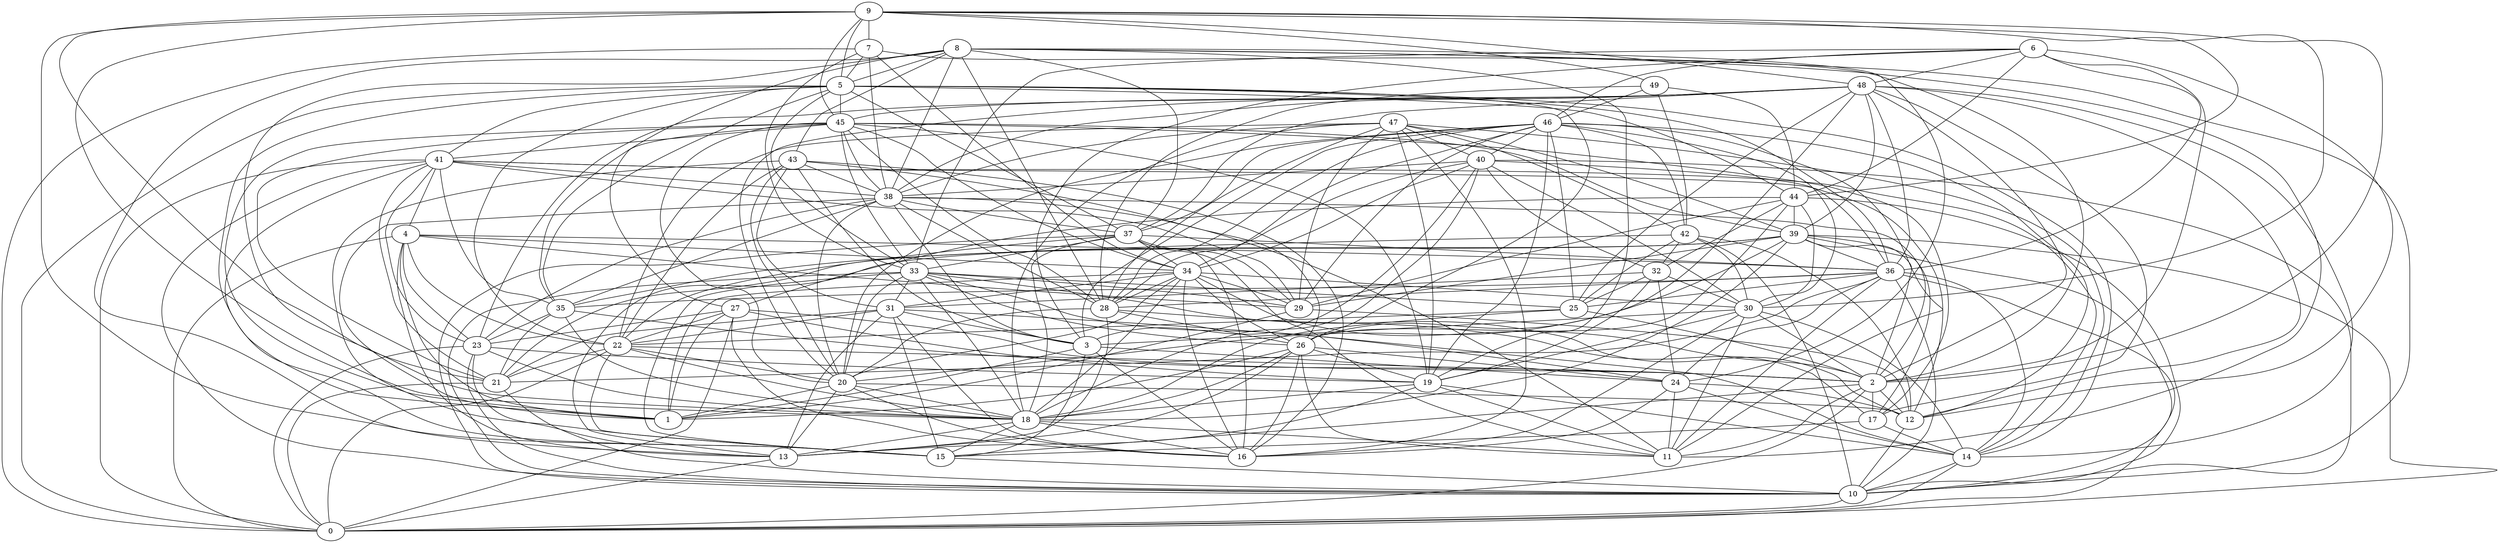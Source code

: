 digraph GG_graph {

subgraph G_graph {
edge [color = black]
"31" -> "3" [dir = none]
"31" -> "16" [dir = none]
"22" -> "18" [dir = none]
"22" -> "0" [dir = none]
"5" -> "35" [dir = none]
"5" -> "0" [dir = none]
"5" -> "37" [dir = none]
"5" -> "44" [dir = none]
"5" -> "14" [dir = none]
"5" -> "41" [dir = none]
"8" -> "11" [dir = none]
"8" -> "43" [dir = none]
"8" -> "38" [dir = none]
"8" -> "5" [dir = none]
"8" -> "10" [dir = none]
"8" -> "28" [dir = none]
"48" -> "20" [dir = none]
"48" -> "39" [dir = none]
"48" -> "14" [dir = none]
"48" -> "36" [dir = none]
"48" -> "37" [dir = none]
"48" -> "45" [dir = none]
"48" -> "12" [dir = none]
"37" -> "36" [dir = none]
"37" -> "33" [dir = none]
"37" -> "16" [dir = none]
"20" -> "12" [dir = none]
"20" -> "18" [dir = none]
"19" -> "13" [dir = none]
"19" -> "11" [dir = none]
"12" -> "10" [dir = none]
"44" -> "10" [dir = none]
"44" -> "39" [dir = none]
"44" -> "30" [dir = none]
"44" -> "32" [dir = none]
"44" -> "27" [dir = none]
"41" -> "23" [dir = none]
"41" -> "12" [dir = none]
"41" -> "14" [dir = none]
"41" -> "15" [dir = none]
"41" -> "0" [dir = none]
"28" -> "13" [dir = none]
"28" -> "20" [dir = none]
"28" -> "26" [dir = none]
"18" -> "13" [dir = none]
"18" -> "15" [dir = none]
"24" -> "16" [dir = none]
"46" -> "19" [dir = none]
"46" -> "42" [dir = none]
"46" -> "12" [dir = none]
"46" -> "29" [dir = none]
"46" -> "40" [dir = none]
"46" -> "20" [dir = none]
"46" -> "11" [dir = none]
"32" -> "31" [dir = none]
"32" -> "19" [dir = none]
"26" -> "18" [dir = none]
"26" -> "24" [dir = none]
"25" -> "18" [dir = none]
"25" -> "2" [dir = none]
"2" -> "0" [dir = none]
"2" -> "15" [dir = none]
"2" -> "17" [dir = none]
"2" -> "11" [dir = none]
"43" -> "38" [dir = none]
"43" -> "15" [dir = none]
"36" -> "10" [dir = none]
"36" -> "25" [dir = none]
"36" -> "24" [dir = none]
"36" -> "11" [dir = none]
"36" -> "28" [dir = none]
"36" -> "35" [dir = none]
"29" -> "1" [dir = none]
"39" -> "18" [dir = none]
"39" -> "36" [dir = none]
"39" -> "0" [dir = none]
"39" -> "29" [dir = none]
"39" -> "13" [dir = none]
"39" -> "21" [dir = none]
"14" -> "0" [dir = none]
"34" -> "2" [dir = none]
"34" -> "20" [dir = none]
"34" -> "1" [dir = none]
"38" -> "1" [dir = none]
"38" -> "23" [dir = none]
"38" -> "2" [dir = none]
"38" -> "28" [dir = none]
"45" -> "1" [dir = none]
"45" -> "41" [dir = none]
"45" -> "27" [dir = none]
"45" -> "28" [dir = none]
"45" -> "38" [dir = none]
"45" -> "34" [dir = none]
"45" -> "19" [dir = none]
"30" -> "3" [dir = none]
"30" -> "11" [dir = none]
"30" -> "16" [dir = none]
"30" -> "19" [dir = none]
"3" -> "1" [dir = none]
"3" -> "24" [dir = none]
"3" -> "16" [dir = none]
"3" -> "15" [dir = none]
"6" -> "36" [dir = none]
"6" -> "2" [dir = none]
"6" -> "3" [dir = none]
"27" -> "0" [dir = none]
"35" -> "18" [dir = none]
"35" -> "23" [dir = none]
"47" -> "38" [dir = none]
"47" -> "16" [dir = none]
"47" -> "19" [dir = none]
"47" -> "18" [dir = none]
"47" -> "42" [dir = none]
"47" -> "22" [dir = none]
"47" -> "39" [dir = none]
"47" -> "14" [dir = none]
"40" -> "34" [dir = none]
"40" -> "18" [dir = none]
"40" -> "32" [dir = none]
"17" -> "14" [dir = none]
"17" -> "15" [dir = none]
"9" -> "44" [dir = none]
"9" -> "7" [dir = none]
"9" -> "49" [dir = none]
"9" -> "48" [dir = none]
"9" -> "21" [dir = none]
"7" -> "0" [dir = none]
"7" -> "34" [dir = none]
"7" -> "5" [dir = none]
"10" -> "0" [dir = none]
"49" -> "28" [dir = none]
"49" -> "46" [dir = none]
"42" -> "32" [dir = none]
"42" -> "12" [dir = none]
"23" -> "13" [dir = none]
"23" -> "10" [dir = none]
"23" -> "0" [dir = none]
"21" -> "0" [dir = none]
"21" -> "10" [dir = none]
"4" -> "13" [dir = none]
"4" -> "34" [dir = none]
"4" -> "29" [dir = none]
"33" -> "26" [dir = none]
"33" -> "18" [dir = none]
"33" -> "12" [dir = none]
"33" -> "24" [dir = none]
"33" -> "29" [dir = none]
"40" -> "3" [dir = none]
"46" -> "34" [dir = none]
"31" -> "15" [dir = none]
"47" -> "28" [dir = none]
"42" -> "30" [dir = none]
"8" -> "19" [dir = none]
"37" -> "34" [dir = none]
"24" -> "11" [dir = none]
"41" -> "29" [dir = none]
"41" -> "35" [dir = none]
"43" -> "3" [dir = none]
"37" -> "10" [dir = none]
"14" -> "10" [dir = none]
"46" -> "28" [dir = none]
"32" -> "24" [dir = none]
"8" -> "35" [dir = none]
"8" -> "24" [dir = none]
"34" -> "30" [dir = none]
"40" -> "36" [dir = none]
"23" -> "18" [dir = none]
"40" -> "28" [dir = none]
"45" -> "20" [dir = none]
"38" -> "11" [dir = none]
"45" -> "39" [dir = none]
"39" -> "10" [dir = none]
"47" -> "29" [dir = none]
"27" -> "2" [dir = none]
"23" -> "19" [dir = none]
"31" -> "21" [dir = none]
"20" -> "13" [dir = none]
"49" -> "42" [dir = none]
"33" -> "10" [dir = none]
"6" -> "12" [dir = none]
"48" -> "38" [dir = none]
"30" -> "14" [dir = none]
"36" -> "21" [dir = none]
"33" -> "31" [dir = none]
"15" -> "10" [dir = none]
"37" -> "29" [dir = none]
"5" -> "33" [dir = none]
"41" -> "38" [dir = none]
"48" -> "17" [dir = none]
"9" -> "15" [dir = none]
"37" -> "11" [dir = none]
"38" -> "35" [dir = none]
"46" -> "25" [dir = none]
"4" -> "22" [dir = none]
"9" -> "5" [dir = none]
"32" -> "30" [dir = none]
"34" -> "31" [dir = none]
"5" -> "36" [dir = none]
"41" -> "4" [dir = none]
"19" -> "14" [dir = none]
"42" -> "10" [dir = none]
"34" -> "26" [dir = none]
"26" -> "16" [dir = none]
"36" -> "0" [dir = none]
"45" -> "33" [dir = none]
"33" -> "15" [dir = none]
"34" -> "16" [dir = none]
"43" -> "26" [dir = none]
"37" -> "22" [dir = none]
"48" -> "2" [dir = none]
"7" -> "33" [dir = none]
"31" -> "13" [dir = none]
"6" -> "48" [dir = none]
"30" -> "2" [dir = none]
"28" -> "17" [dir = none]
"29" -> "12" [dir = none]
"22" -> "15" [dir = none]
"31" -> "22" [dir = none]
"27" -> "19" [dir = none]
"42" -> "25" [dir = none]
"36" -> "14" [dir = none]
"5" -> "1" [dir = none]
"9" -> "45" [dir = none]
"38" -> "3" [dir = none]
"22" -> "20" [dir = none]
"42" -> "35" [dir = none]
"40" -> "30" [dir = none]
"39" -> "17" [dir = none]
"8" -> "13" [dir = none]
"40" -> "10" [dir = none]
"35" -> "21" [dir = none]
"6" -> "46" [dir = none]
"43" -> "31" [dir = none]
"39" -> "20" [dir = none]
"37" -> "18" [dir = none]
"22" -> "2" [dir = none]
"46" -> "37" [dir = none]
"4" -> "0" [dir = none]
"49" -> "44" [dir = none]
"2" -> "12" [dir = none]
"46" -> "3" [dir = none]
"18" -> "11" [dir = none]
"26" -> "13" [dir = none]
"43" -> "20" [dir = none]
"34" -> "28" [dir = none]
"19" -> "18" [dir = none]
"25" -> "22" [dir = none]
"48" -> "25" [dir = none]
"38" -> "20" [dir = none]
"46" -> "30" [dir = none]
"35" -> "2" [dir = none]
"40" -> "38" [dir = none]
"24" -> "12" [dir = none]
"45" -> "21" [dir = none]
"4" -> "23" [dir = none]
"9" -> "18" [dir = none]
"6" -> "44" [dir = none]
"43" -> "22" [dir = none]
"32" -> "25" [dir = none]
"45" -> "17" [dir = none]
"26" -> "11" [dir = none]
"33" -> "20" [dir = none]
"20" -> "1" [dir = none]
"8" -> "18" [dir = none]
"20" -> "16" [dir = none]
"39" -> "2" [dir = none]
"26" -> "1" [dir = none]
"47" -> "40" [dir = none]
"7" -> "38" [dir = none]
"41" -> "21" [dir = none]
"5" -> "45" [dir = none]
"18" -> "16" [dir = none]
"43" -> "16" [dir = none]
"31" -> "14" [dir = none]
"9" -> "2" [dir = none]
"6" -> "33" [dir = none]
"44" -> "26" [dir = none]
"5" -> "22" [dir = none]
"4" -> "1" [dir = none]
"9" -> "30" [dir = none]
"48" -> "23" [dir = none]
"22" -> "21" [dir = none]
"34" -> "29" [dir = none]
"27" -> "16" [dir = none]
"44" -> "29" [dir = none]
"26" -> "19" [dir = none]
"48" -> "26" [dir = none]
"5" -> "26" [dir = none]
"27" -> "23" [dir = none]
"38" -> "37" [dir = none]
"41" -> "10" [dir = none]
"24" -> "14" [dir = none]
"33" -> "25" [dir = none]
"34" -> "18" [dir = none]
"27" -> "22" [dir = none]
"7" -> "2" [dir = none]
"8" -> "37" [dir = none]
"4" -> "36" [dir = none]
"27" -> "1" [dir = none]
"13" -> "0" [dir = none]
}

}
